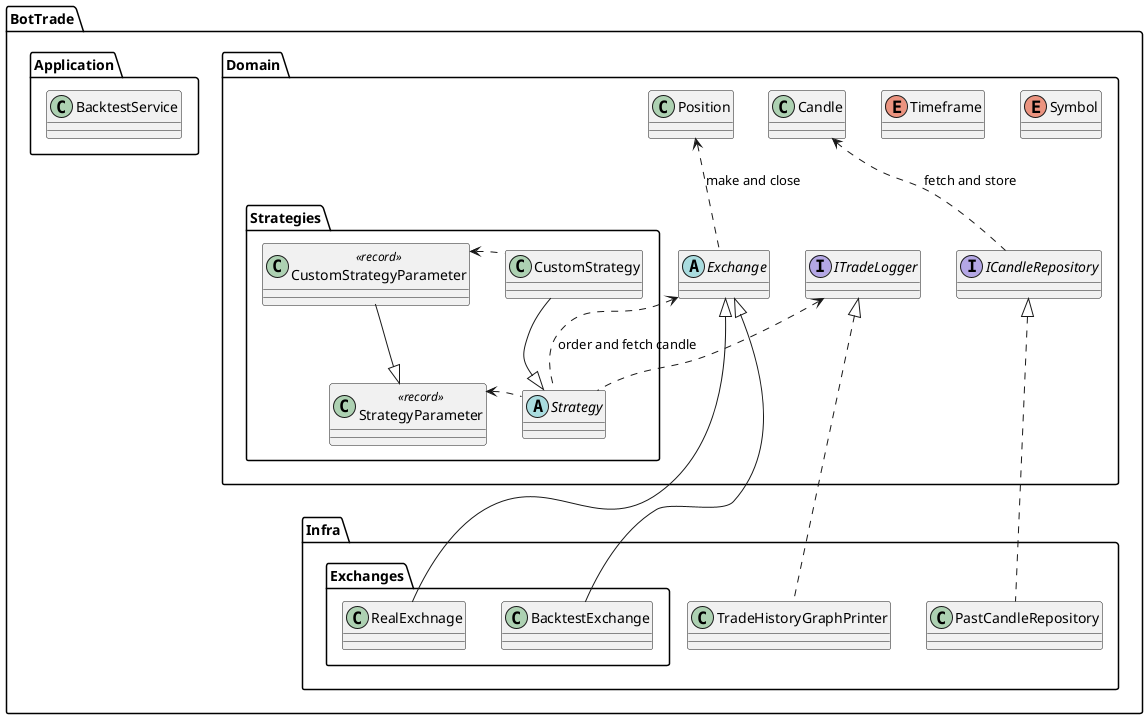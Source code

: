 @startuml

package BotTrade
{
    package Domain
    {
        package Strategies
        {
            abstract Strategy
            class StrategyParameter <<record>>
            class CustomStrategy
            class CustomStrategyParameter <<record>>
        }
        enum Symbol
        enum Timeframe
        class Candle
        class Position
        abstract Exchange
        interface ICandleRepository
        interface ITradeLogger

        CustomStrategy -[hidden]left- CustomStrategyParameter 
        Strategy -[hidden]left- StrategyParameter 
        Strategy -[hidden]- Exchange
        Exchange -[hidden] ICandleRepository
        Exchange -[hidden] ITradeLogger
    }
    package Application
    {
        class BacktestService
    }
    package Infra
    {
        class PastCandleRepository
        class TradeHistoryGraphPrinter

        package Exchanges
        {
            class BacktestExchange
            class RealExchnage
        }
    }
}

Strategy <|-up- CustomStrategy
StrategyParameter <|-up- CustomStrategyParameter
Exchange <|-down- BacktestExchange
Exchange <|-down- RealExchnage

ITradeLogger <|... TradeHistoryGraphPrinter
ICandleRepository <|... PastCandleRepository

StrategyParameter <.. Strategy
CustomStrategyParameter <.. CustomStrategy
ITradeLogger <.. Strategy 
Exchange <.. Strategy : order and fetch candle
Candle <.. ICandleRepository : fetch and store
Position <.. Exchange : make and close

@enduml